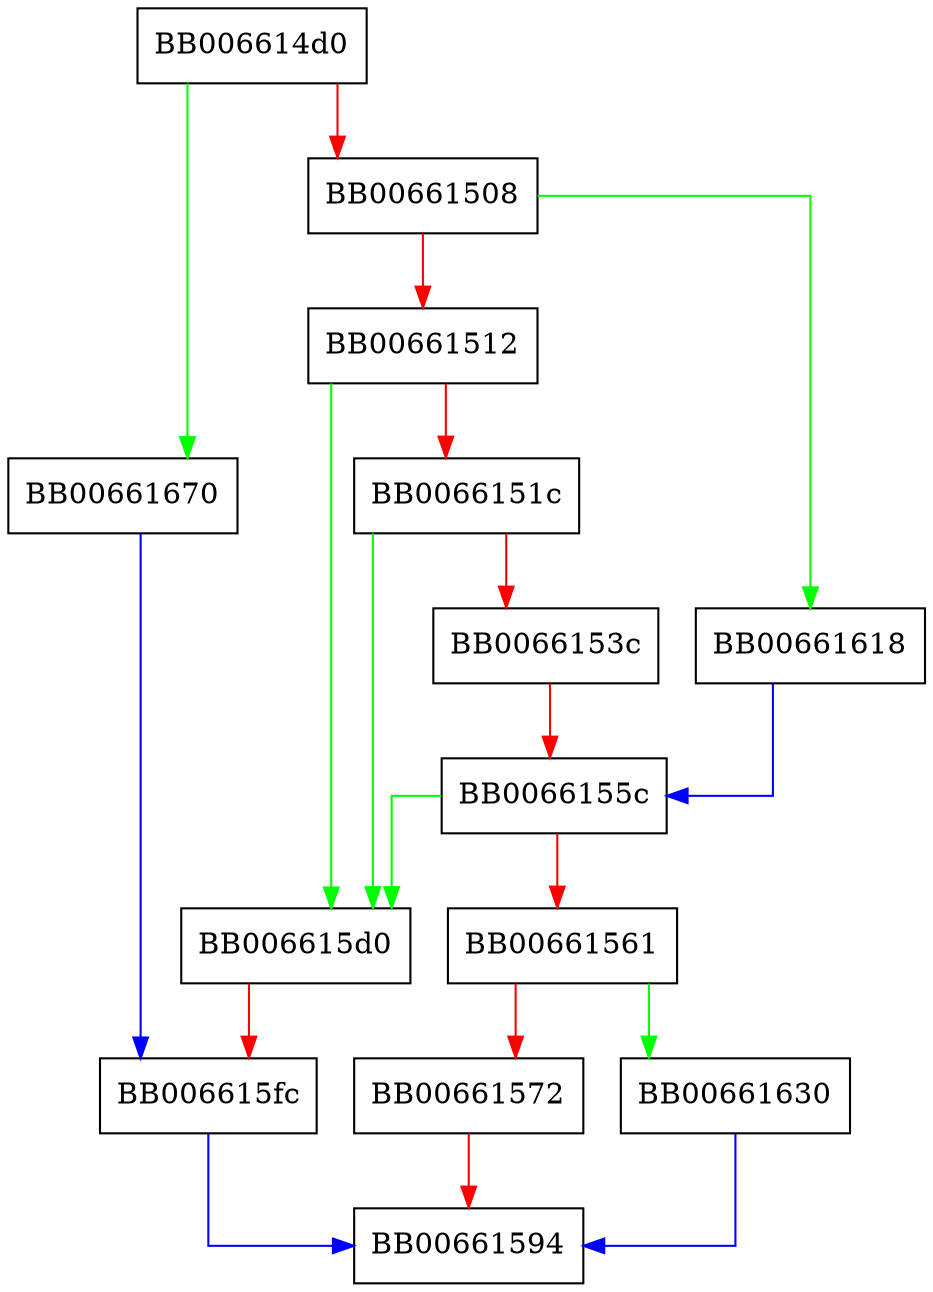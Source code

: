 digraph v3_generic_extension {
  node [shape="box"];
  graph [splines=ortho];
  BB006614d0 -> BB00661670 [color="green"];
  BB006614d0 -> BB00661508 [color="red"];
  BB00661508 -> BB00661618 [color="green"];
  BB00661508 -> BB00661512 [color="red"];
  BB00661512 -> BB006615d0 [color="green"];
  BB00661512 -> BB0066151c [color="red"];
  BB0066151c -> BB006615d0 [color="green"];
  BB0066151c -> BB0066153c [color="red"];
  BB0066153c -> BB0066155c [color="red"];
  BB0066155c -> BB006615d0 [color="green"];
  BB0066155c -> BB00661561 [color="red"];
  BB00661561 -> BB00661630 [color="green"];
  BB00661561 -> BB00661572 [color="red"];
  BB00661572 -> BB00661594 [color="red"];
  BB006615d0 -> BB006615fc [color="red"];
  BB006615fc -> BB00661594 [color="blue"];
  BB00661618 -> BB0066155c [color="blue"];
  BB00661630 -> BB00661594 [color="blue"];
  BB00661670 -> BB006615fc [color="blue"];
}